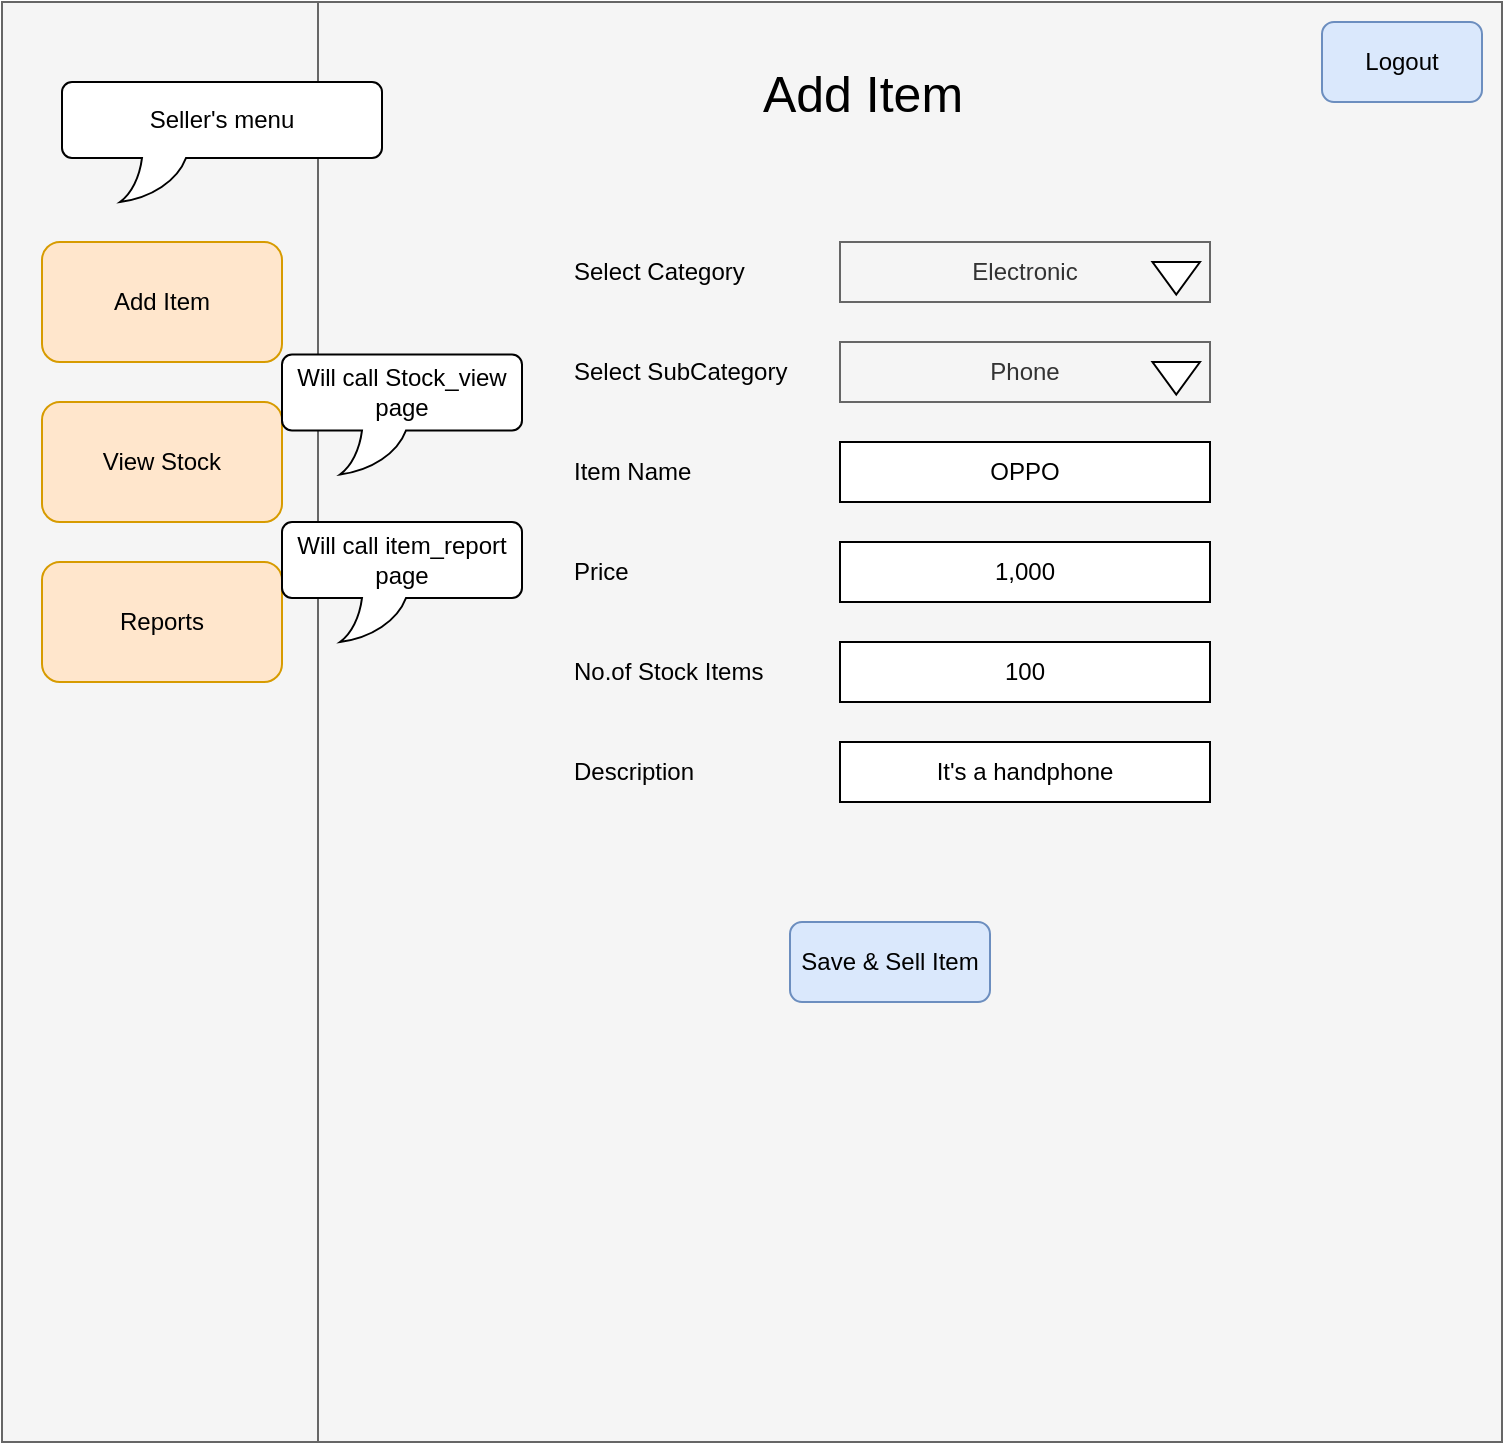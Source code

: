 <mxfile version="12.9.11"><diagram id="Kka3aJQ5U4JEoeN57MU2" name="Page-1"><mxGraphModel dx="1422" dy="769" grid="1" gridSize="10" guides="1" tooltips="1" connect="1" arrows="1" fold="1" page="1" pageScale="1" pageWidth="827" pageHeight="1169" math="0" shadow="0"><root><mxCell id="0"/><mxCell id="1" parent="0"/><mxCell id="RmN7DFjXocQ-ZSs_QpOU-13" value="" style="shape=internalStorage;whiteSpace=wrap;html=1;backgroundOutline=1;dx=158;dy=0;gradientDirection=north;fillColor=#f5f5f5;strokeColor=#666666;fontColor=#333333;" parent="1" vertex="1"><mxGeometry x="20" y="30" width="750" height="720" as="geometry"/></mxCell><mxCell id="RmN7DFjXocQ-ZSs_QpOU-15" value="" style="rounded=1;whiteSpace=wrap;html=1;fillColor=#ffe6cc;strokeColor=#d79b00;" parent="1" vertex="1"><mxGeometry x="40" y="150" width="120" height="60" as="geometry"/></mxCell><mxCell id="RmN7DFjXocQ-ZSs_QpOU-17" value="" style="rounded=1;whiteSpace=wrap;html=1;fillColor=#ffe6cc;strokeColor=#d79b00;" parent="1" vertex="1"><mxGeometry x="40" y="230" width="120" height="60" as="geometry"/></mxCell><mxCell id="RmN7DFjXocQ-ZSs_QpOU-18" value="" style="rounded=1;whiteSpace=wrap;html=1;fillColor=#ffe6cc;strokeColor=#d79b00;" parent="1" vertex="1"><mxGeometry x="40" y="310" width="120" height="60" as="geometry"/></mxCell><mxCell id="RmN7DFjXocQ-ZSs_QpOU-19" value="Add Item" style="text;html=1;strokeColor=none;fillColor=none;align=center;verticalAlign=middle;whiteSpace=wrap;rounded=0;" parent="1" vertex="1"><mxGeometry x="40" y="160" width="120" height="40" as="geometry"/></mxCell><mxCell id="RmN7DFjXocQ-ZSs_QpOU-21" value="View Stock" style="text;html=1;strokeColor=none;fillColor=none;align=center;verticalAlign=middle;whiteSpace=wrap;rounded=0;" parent="1" vertex="1"><mxGeometry x="40" y="240" width="120" height="40" as="geometry"/></mxCell><mxCell id="RmN7DFjXocQ-ZSs_QpOU-22" value="Reports" style="text;html=1;strokeColor=none;fillColor=none;align=center;verticalAlign=middle;whiteSpace=wrap;rounded=0;" parent="1" vertex="1"><mxGeometry x="40" y="320" width="120" height="40" as="geometry"/></mxCell><mxCell id="snU0oSgcs86UYjO5oZq6-50" value="" style="rounded=1;whiteSpace=wrap;html=1;fillColor=#dae8fc;strokeColor=#6c8ebf;" parent="1" vertex="1"><mxGeometry x="680" y="40" width="80" height="40" as="geometry"/></mxCell><mxCell id="snU0oSgcs86UYjO5oZq6-51" value="Logout" style="text;html=1;strokeColor=none;fillColor=none;align=center;verticalAlign=middle;whiteSpace=wrap;rounded=0;" parent="1" vertex="1"><mxGeometry x="680" y="50" width="80" height="20" as="geometry"/></mxCell><mxCell id="VsUR2xM6YqpXOas1fWIO-1" value="&lt;font style=&quot;font-size: 25px&quot;&gt;Add Item&lt;br&gt;&lt;/font&gt;" style="text;html=1;strokeColor=none;fillColor=none;align=center;verticalAlign=middle;whiteSpace=wrap;rounded=0;" vertex="1" parent="1"><mxGeometry x="341" y="50" width="219" height="50" as="geometry"/></mxCell><mxCell id="VsUR2xM6YqpXOas1fWIO-2" value="Electronic" style="rounded=0;whiteSpace=wrap;html=1;shadow=0;glass=0;comic=0;fillColor=#f5f5f5;strokeColor=#666666;fontColor=#333333;" vertex="1" parent="1"><mxGeometry x="439" y="150" width="185" height="30" as="geometry"/></mxCell><mxCell id="VsUR2xM6YqpXOas1fWIO-3" value="Select Category" style="text;html=1;strokeColor=none;fillColor=none;align=left;verticalAlign=middle;whiteSpace=wrap;rounded=0;shadow=0;glass=0;comic=0;" vertex="1" parent="1"><mxGeometry x="304" y="150" width="90" height="30" as="geometry"/></mxCell><mxCell id="VsUR2xM6YqpXOas1fWIO-4" value="" style="triangle;whiteSpace=wrap;html=1;rotation=90;" vertex="1" parent="1"><mxGeometry x="599" y="156.25" width="16.25" height="23.75" as="geometry"/></mxCell><mxCell id="VsUR2xM6YqpXOas1fWIO-7" value="Phone" style="rounded=0;whiteSpace=wrap;html=1;shadow=0;glass=0;comic=0;fillColor=#f5f5f5;strokeColor=#666666;fontColor=#333333;" vertex="1" parent="1"><mxGeometry x="439" y="200" width="185" height="30" as="geometry"/></mxCell><mxCell id="VsUR2xM6YqpXOas1fWIO-8" value="Select SubCategory" style="text;html=1;strokeColor=none;fillColor=none;align=left;verticalAlign=middle;whiteSpace=wrap;rounded=0;shadow=0;glass=0;comic=0;" vertex="1" parent="1"><mxGeometry x="304" y="200" width="116" height="30" as="geometry"/></mxCell><mxCell id="VsUR2xM6YqpXOas1fWIO-9" value="" style="triangle;whiteSpace=wrap;html=1;rotation=90;" vertex="1" parent="1"><mxGeometry x="599" y="206.25" width="16.25" height="23.75" as="geometry"/></mxCell><mxCell id="VsUR2xM6YqpXOas1fWIO-10" value="OPPO" style="rounded=0;whiteSpace=wrap;html=1;shadow=0;glass=0;comic=0;" vertex="1" parent="1"><mxGeometry x="439" y="250" width="185" height="30" as="geometry"/></mxCell><mxCell id="VsUR2xM6YqpXOas1fWIO-11" value="Item Name" style="text;html=1;strokeColor=none;fillColor=none;align=left;verticalAlign=middle;whiteSpace=wrap;rounded=0;shadow=0;glass=0;comic=0;" vertex="1" parent="1"><mxGeometry x="304" y="250" width="116" height="30" as="geometry"/></mxCell><mxCell id="VsUR2xM6YqpXOas1fWIO-12" value="1,000" style="rounded=0;whiteSpace=wrap;html=1;shadow=0;glass=0;comic=0;" vertex="1" parent="1"><mxGeometry x="439" y="300" width="185" height="30" as="geometry"/></mxCell><mxCell id="VsUR2xM6YqpXOas1fWIO-13" value="Price" style="text;html=1;strokeColor=none;fillColor=none;align=left;verticalAlign=middle;whiteSpace=wrap;rounded=0;shadow=0;glass=0;comic=0;" vertex="1" parent="1"><mxGeometry x="304" y="300" width="116" height="30" as="geometry"/></mxCell><mxCell id="VsUR2xM6YqpXOas1fWIO-14" value="100" style="rounded=0;whiteSpace=wrap;html=1;shadow=0;glass=0;comic=0;" vertex="1" parent="1"><mxGeometry x="439" y="350" width="185" height="30" as="geometry"/></mxCell><mxCell id="VsUR2xM6YqpXOas1fWIO-15" value="No.of Stock Items" style="text;html=1;strokeColor=none;fillColor=none;align=left;verticalAlign=middle;whiteSpace=wrap;rounded=0;shadow=0;glass=0;comic=0;" vertex="1" parent="1"><mxGeometry x="304" y="350" width="116" height="30" as="geometry"/></mxCell><mxCell id="VsUR2xM6YqpXOas1fWIO-17" value="Save &amp;amp; Sell Item" style="rounded=1;whiteSpace=wrap;html=1;fillColor=#dae8fc;strokeColor=#6c8ebf;" vertex="1" parent="1"><mxGeometry x="414" y="490" width="100" height="40" as="geometry"/></mxCell><mxCell id="VsUR2xM6YqpXOas1fWIO-18" value="It's a handphone" style="rounded=0;whiteSpace=wrap;html=1;shadow=0;glass=0;comic=0;" vertex="1" parent="1"><mxGeometry x="439" y="400" width="185" height="30" as="geometry"/></mxCell><mxCell id="VsUR2xM6YqpXOas1fWIO-19" value="Description" style="text;html=1;strokeColor=none;fillColor=none;align=left;verticalAlign=middle;whiteSpace=wrap;rounded=0;shadow=0;glass=0;comic=0;" vertex="1" parent="1"><mxGeometry x="304" y="400" width="116" height="30" as="geometry"/></mxCell><mxCell id="VsUR2xM6YqpXOas1fWIO-20" value="Seller's menu" style="whiteSpace=wrap;html=1;shape=mxgraph.basic.roundRectCallout;dx=51;dy=22;size=5;boundedLbl=1;rounded=0;align=center;" vertex="1" parent="1"><mxGeometry x="50" y="70" width="160" height="60" as="geometry"/></mxCell><mxCell id="VsUR2xM6YqpXOas1fWIO-21" value="Will call Stock_view page" style="whiteSpace=wrap;html=1;shape=mxgraph.basic.roundRectCallout;dx=51;dy=22;size=5;boundedLbl=1;rounded=0;align=center;" vertex="1" parent="1"><mxGeometry x="160" y="206.25" width="120" height="60" as="geometry"/></mxCell><mxCell id="VsUR2xM6YqpXOas1fWIO-22" value="Will call item_report page" style="whiteSpace=wrap;html=1;shape=mxgraph.basic.roundRectCallout;dx=51;dy=22;size=5;boundedLbl=1;rounded=0;align=center;" vertex="1" parent="1"><mxGeometry x="160" y="290" width="120" height="60" as="geometry"/></mxCell></root></mxGraphModel></diagram></mxfile>